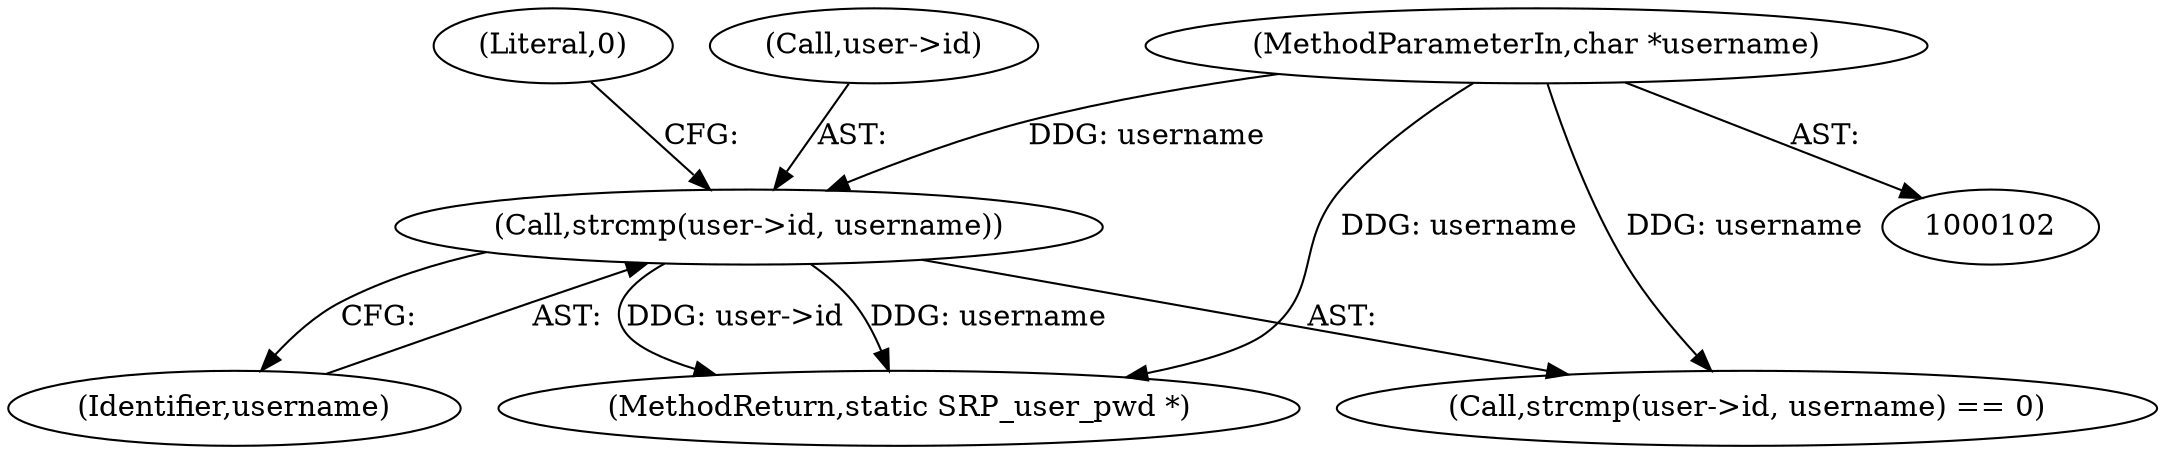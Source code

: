 digraph "0_openssl_259b664f950c2ba66fbf4b0fe5281327904ead21_0@API" {
"1000136" [label="(Call,strcmp(user->id, username))"];
"1000104" [label="(MethodParameterIn,char *username)"];
"1000135" [label="(Call,strcmp(user->id, username) == 0)"];
"1000141" [label="(Literal,0)"];
"1000146" [label="(MethodReturn,static SRP_user_pwd *)"];
"1000104" [label="(MethodParameterIn,char *username)"];
"1000140" [label="(Identifier,username)"];
"1000136" [label="(Call,strcmp(user->id, username))"];
"1000137" [label="(Call,user->id)"];
"1000136" -> "1000135"  [label="AST: "];
"1000136" -> "1000140"  [label="CFG: "];
"1000137" -> "1000136"  [label="AST: "];
"1000140" -> "1000136"  [label="AST: "];
"1000141" -> "1000136"  [label="CFG: "];
"1000136" -> "1000146"  [label="DDG: username"];
"1000136" -> "1000146"  [label="DDG: user->id"];
"1000104" -> "1000136"  [label="DDG: username"];
"1000104" -> "1000102"  [label="AST: "];
"1000104" -> "1000146"  [label="DDG: username"];
"1000104" -> "1000135"  [label="DDG: username"];
}
